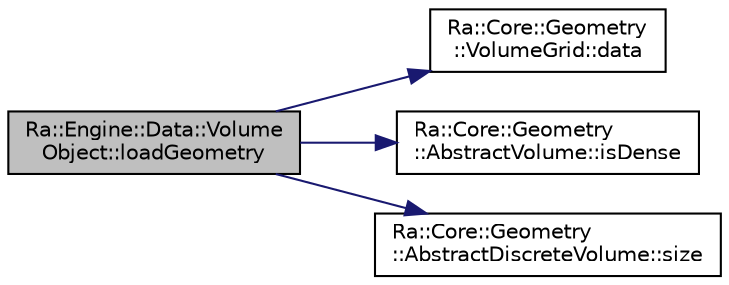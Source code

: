 digraph "Ra::Engine::Data::VolumeObject::loadGeometry"
{
 // INTERACTIVE_SVG=YES
 // LATEX_PDF_SIZE
  edge [fontname="Helvetica",fontsize="10",labelfontname="Helvetica",labelfontsize="10"];
  node [fontname="Helvetica",fontsize="10",shape=record];
  rankdir="LR";
  Node1 [label="Ra::Engine::Data::Volume\lObject::loadGeometry",height=0.2,width=0.4,color="black", fillcolor="grey75", style="filled", fontcolor="black",tooltip=" "];
  Node1 -> Node2 [color="midnightblue",fontsize="10",style="solid",fontname="Helvetica"];
  Node2 [label="Ra::Core::Geometry\l::VolumeGrid::data",height=0.2,width=0.4,color="black", fillcolor="white", style="filled",URL="$classRa_1_1Core_1_1Geometry_1_1VolumeGrid.html#a25ade03b3b77b8383efbf38feae9bb6f",tooltip="Direct access to the managed data."];
  Node1 -> Node3 [color="midnightblue",fontsize="10",style="solid",fontname="Helvetica"];
  Node3 [label="Ra::Core::Geometry\l::AbstractVolume::isDense",height=0.2,width=0.4,color="black", fillcolor="white", style="filled",URL="$classRa_1_1Core_1_1Geometry_1_1AbstractVolume.html#a3896192c57de6b205245e97f15be2736",tooltip="Return true if the volume is dense (implies isDiscrete to be true)"];
  Node1 -> Node4 [color="midnightblue",fontsize="10",style="solid",fontname="Helvetica"];
  Node4 [label="Ra::Core::Geometry\l::AbstractDiscreteVolume::size",height=0.2,width=0.4,color="black", fillcolor="white", style="filled",URL="$classRa_1_1Core_1_1Geometry_1_1AbstractDiscreteVolume.html#a49f9b17079ab07dffc1524d81020b13e",tooltip="return the size (number of bins ni each dimension) of the volume"];
}
